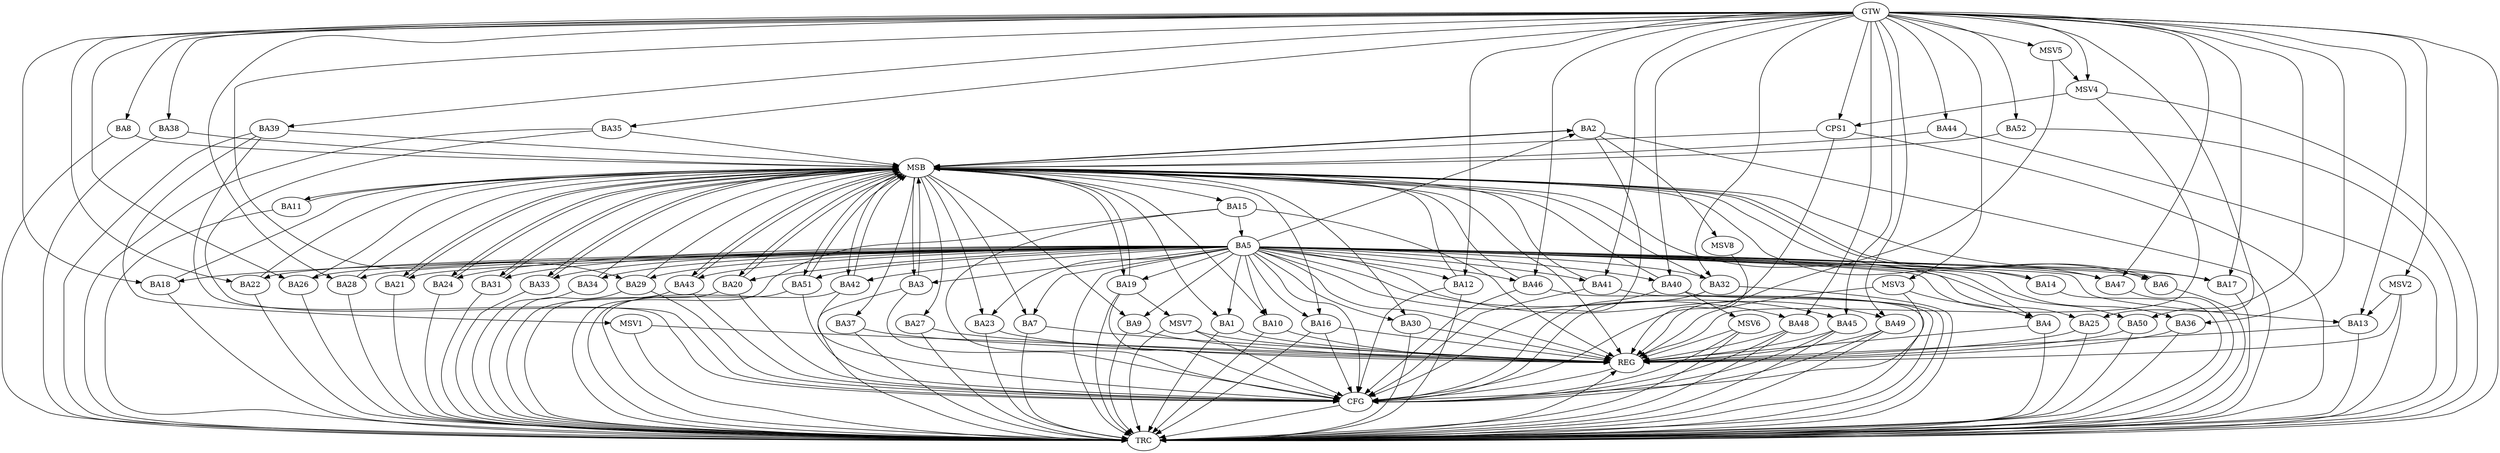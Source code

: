 strict digraph G {
  BA1 [ label="BA1" ];
  BA2 [ label="BA2" ];
  BA3 [ label="BA3" ];
  BA4 [ label="BA4" ];
  BA5 [ label="BA5" ];
  BA6 [ label="BA6" ];
  BA7 [ label="BA7" ];
  BA8 [ label="BA8" ];
  BA9 [ label="BA9" ];
  BA10 [ label="BA10" ];
  BA11 [ label="BA11" ];
  BA12 [ label="BA12" ];
  BA13 [ label="BA13" ];
  BA14 [ label="BA14" ];
  BA15 [ label="BA15" ];
  BA16 [ label="BA16" ];
  BA17 [ label="BA17" ];
  BA18 [ label="BA18" ];
  BA19 [ label="BA19" ];
  BA20 [ label="BA20" ];
  BA21 [ label="BA21" ];
  BA22 [ label="BA22" ];
  BA23 [ label="BA23" ];
  BA24 [ label="BA24" ];
  BA25 [ label="BA25" ];
  BA26 [ label="BA26" ];
  BA27 [ label="BA27" ];
  BA28 [ label="BA28" ];
  BA29 [ label="BA29" ];
  BA30 [ label="BA30" ];
  BA31 [ label="BA31" ];
  BA32 [ label="BA32" ];
  BA33 [ label="BA33" ];
  BA34 [ label="BA34" ];
  BA35 [ label="BA35" ];
  BA36 [ label="BA36" ];
  BA37 [ label="BA37" ];
  BA38 [ label="BA38" ];
  BA39 [ label="BA39" ];
  BA40 [ label="BA40" ];
  BA41 [ label="BA41" ];
  BA42 [ label="BA42" ];
  BA43 [ label="BA43" ];
  BA44 [ label="BA44" ];
  BA45 [ label="BA45" ];
  BA46 [ label="BA46" ];
  BA47 [ label="BA47" ];
  BA48 [ label="BA48" ];
  BA49 [ label="BA49" ];
  BA50 [ label="BA50" ];
  BA51 [ label="BA51" ];
  BA52 [ label="BA52" ];
  CPS1 [ label="CPS1" ];
  GTW [ label="GTW" ];
  REG [ label="REG" ];
  MSB [ label="MSB" ];
  CFG [ label="CFG" ];
  TRC [ label="TRC" ];
  MSV1 [ label="MSV1" ];
  MSV2 [ label="MSV2" ];
  MSV3 [ label="MSV3" ];
  MSV4 [ label="MSV4" ];
  MSV5 [ label="MSV5" ];
  MSV6 [ label="MSV6" ];
  MSV7 [ label="MSV7" ];
  MSV8 [ label="MSV8" ];
  BA5 -> BA4;
  BA15 -> BA5;
  GTW -> BA8;
  GTW -> BA12;
  GTW -> BA13;
  GTW -> BA17;
  GTW -> BA18;
  GTW -> BA22;
  GTW -> BA25;
  GTW -> BA26;
  GTW -> BA28;
  GTW -> BA29;
  GTW -> BA32;
  GTW -> BA35;
  GTW -> BA36;
  GTW -> BA38;
  GTW -> BA39;
  GTW -> BA40;
  GTW -> BA41;
  GTW -> BA44;
  GTW -> BA45;
  GTW -> BA46;
  GTW -> BA47;
  GTW -> BA48;
  GTW -> BA49;
  GTW -> BA50;
  GTW -> BA52;
  GTW -> CPS1;
  BA1 -> REG;
  BA4 -> REG;
  BA5 -> REG;
  BA7 -> REG;
  BA9 -> REG;
  BA10 -> REG;
  BA13 -> REG;
  BA15 -> REG;
  BA16 -> REG;
  BA23 -> REG;
  BA25 -> REG;
  BA27 -> REG;
  BA30 -> REG;
  BA36 -> REG;
  BA37 -> REG;
  BA45 -> REG;
  BA48 -> REG;
  BA49 -> REG;
  BA50 -> REG;
  BA2 -> MSB;
  MSB -> BA1;
  MSB -> REG;
  BA3 -> MSB;
  MSB -> BA2;
  BA6 -> MSB;
  MSB -> BA3;
  BA8 -> MSB;
  BA11 -> MSB;
  MSB -> BA4;
  BA12 -> MSB;
  MSB -> BA6;
  BA14 -> MSB;
  BA17 -> MSB;
  BA18 -> MSB;
  BA19 -> MSB;
  MSB -> BA9;
  BA20 -> MSB;
  BA21 -> MSB;
  BA22 -> MSB;
  BA24 -> MSB;
  BA26 -> MSB;
  BA28 -> MSB;
  BA29 -> MSB;
  MSB -> BA20;
  BA31 -> MSB;
  MSB -> BA11;
  BA32 -> MSB;
  BA33 -> MSB;
  MSB -> BA21;
  BA34 -> MSB;
  BA35 -> MSB;
  MSB -> BA23;
  BA38 -> MSB;
  BA39 -> MSB;
  MSB -> BA27;
  BA40 -> MSB;
  BA41 -> MSB;
  MSB -> BA15;
  BA42 -> MSB;
  BA43 -> MSB;
  MSB -> BA33;
  BA44 -> MSB;
  MSB -> BA24;
  BA46 -> MSB;
  MSB -> BA10;
  BA47 -> MSB;
  BA51 -> MSB;
  BA52 -> MSB;
  MSB -> BA43;
  CPS1 -> MSB;
  MSB -> BA19;
  MSB -> BA42;
  MSB -> BA7;
  MSB -> BA37;
  MSB -> BA31;
  MSB -> BA30;
  MSB -> BA16;
  MSB -> BA51;
  BA43 -> CFG;
  BA3 -> CFG;
  BA16 -> CFG;
  BA39 -> CFG;
  BA20 -> CFG;
  BA49 -> CFG;
  BA15 -> CFG;
  BA12 -> CFG;
  BA19 -> CFG;
  BA45 -> CFG;
  BA5 -> CFG;
  BA29 -> CFG;
  BA40 -> CFG;
  BA32 -> CFG;
  BA42 -> CFG;
  BA35 -> CFG;
  BA41 -> CFG;
  BA2 -> CFG;
  BA46 -> CFG;
  BA51 -> CFG;
  CPS1 -> CFG;
  BA48 -> CFG;
  REG -> CFG;
  BA1 -> TRC;
  BA2 -> TRC;
  BA3 -> TRC;
  BA4 -> TRC;
  BA5 -> TRC;
  BA6 -> TRC;
  BA7 -> TRC;
  BA8 -> TRC;
  BA9 -> TRC;
  BA10 -> TRC;
  BA11 -> TRC;
  BA12 -> TRC;
  BA13 -> TRC;
  BA14 -> TRC;
  BA15 -> TRC;
  BA16 -> TRC;
  BA17 -> TRC;
  BA18 -> TRC;
  BA19 -> TRC;
  BA20 -> TRC;
  BA21 -> TRC;
  BA22 -> TRC;
  BA23 -> TRC;
  BA24 -> TRC;
  BA25 -> TRC;
  BA26 -> TRC;
  BA27 -> TRC;
  BA28 -> TRC;
  BA29 -> TRC;
  BA30 -> TRC;
  BA31 -> TRC;
  BA32 -> TRC;
  BA33 -> TRC;
  BA34 -> TRC;
  BA35 -> TRC;
  BA36 -> TRC;
  BA37 -> TRC;
  BA38 -> TRC;
  BA39 -> TRC;
  BA40 -> TRC;
  BA41 -> TRC;
  BA42 -> TRC;
  BA43 -> TRC;
  BA44 -> TRC;
  BA45 -> TRC;
  BA46 -> TRC;
  BA47 -> TRC;
  BA48 -> TRC;
  BA49 -> TRC;
  BA50 -> TRC;
  BA51 -> TRC;
  BA52 -> TRC;
  CPS1 -> TRC;
  GTW -> TRC;
  CFG -> TRC;
  TRC -> REG;
  BA5 -> BA24;
  BA5 -> BA36;
  BA5 -> BA34;
  BA5 -> BA45;
  BA5 -> BA43;
  BA5 -> BA17;
  BA5 -> BA40;
  BA5 -> BA25;
  BA5 -> BA23;
  BA5 -> BA26;
  BA5 -> BA49;
  BA5 -> BA7;
  BA5 -> BA29;
  BA5 -> BA21;
  BA5 -> BA51;
  BA5 -> BA12;
  BA5 -> BA22;
  BA5 -> BA28;
  BA5 -> BA32;
  BA5 -> BA47;
  BA5 -> BA48;
  BA5 -> BA9;
  BA5 -> BA2;
  BA5 -> BA13;
  BA5 -> BA1;
  BA5 -> BA50;
  BA5 -> BA3;
  BA5 -> BA14;
  BA5 -> BA41;
  BA5 -> BA18;
  BA5 -> BA31;
  BA5 -> BA42;
  BA5 -> BA33;
  BA5 -> BA46;
  BA5 -> BA19;
  BA5 -> BA6;
  BA5 -> BA20;
  BA5 -> BA16;
  BA5 -> BA30;
  BA5 -> BA10;
  BA39 -> MSV1;
  MSV1 -> REG;
  MSV1 -> TRC;
  MSV2 -> BA13;
  GTW -> MSV2;
  MSV2 -> REG;
  MSV2 -> TRC;
  MSV3 -> BA4;
  GTW -> MSV3;
  MSV3 -> REG;
  MSV3 -> CFG;
  MSV4 -> CPS1;
  GTW -> MSV4;
  MSV4 -> REG;
  MSV4 -> TRC;
  MSV5 -> MSV4;
  GTW -> MSV5;
  MSV5 -> REG;
  BA40 -> MSV6;
  MSV6 -> REG;
  MSV6 -> TRC;
  MSV6 -> CFG;
  BA19 -> MSV7;
  MSV7 -> REG;
  MSV7 -> TRC;
  MSV7 -> CFG;
  BA2 -> MSV8;
  MSV8 -> REG;
}
